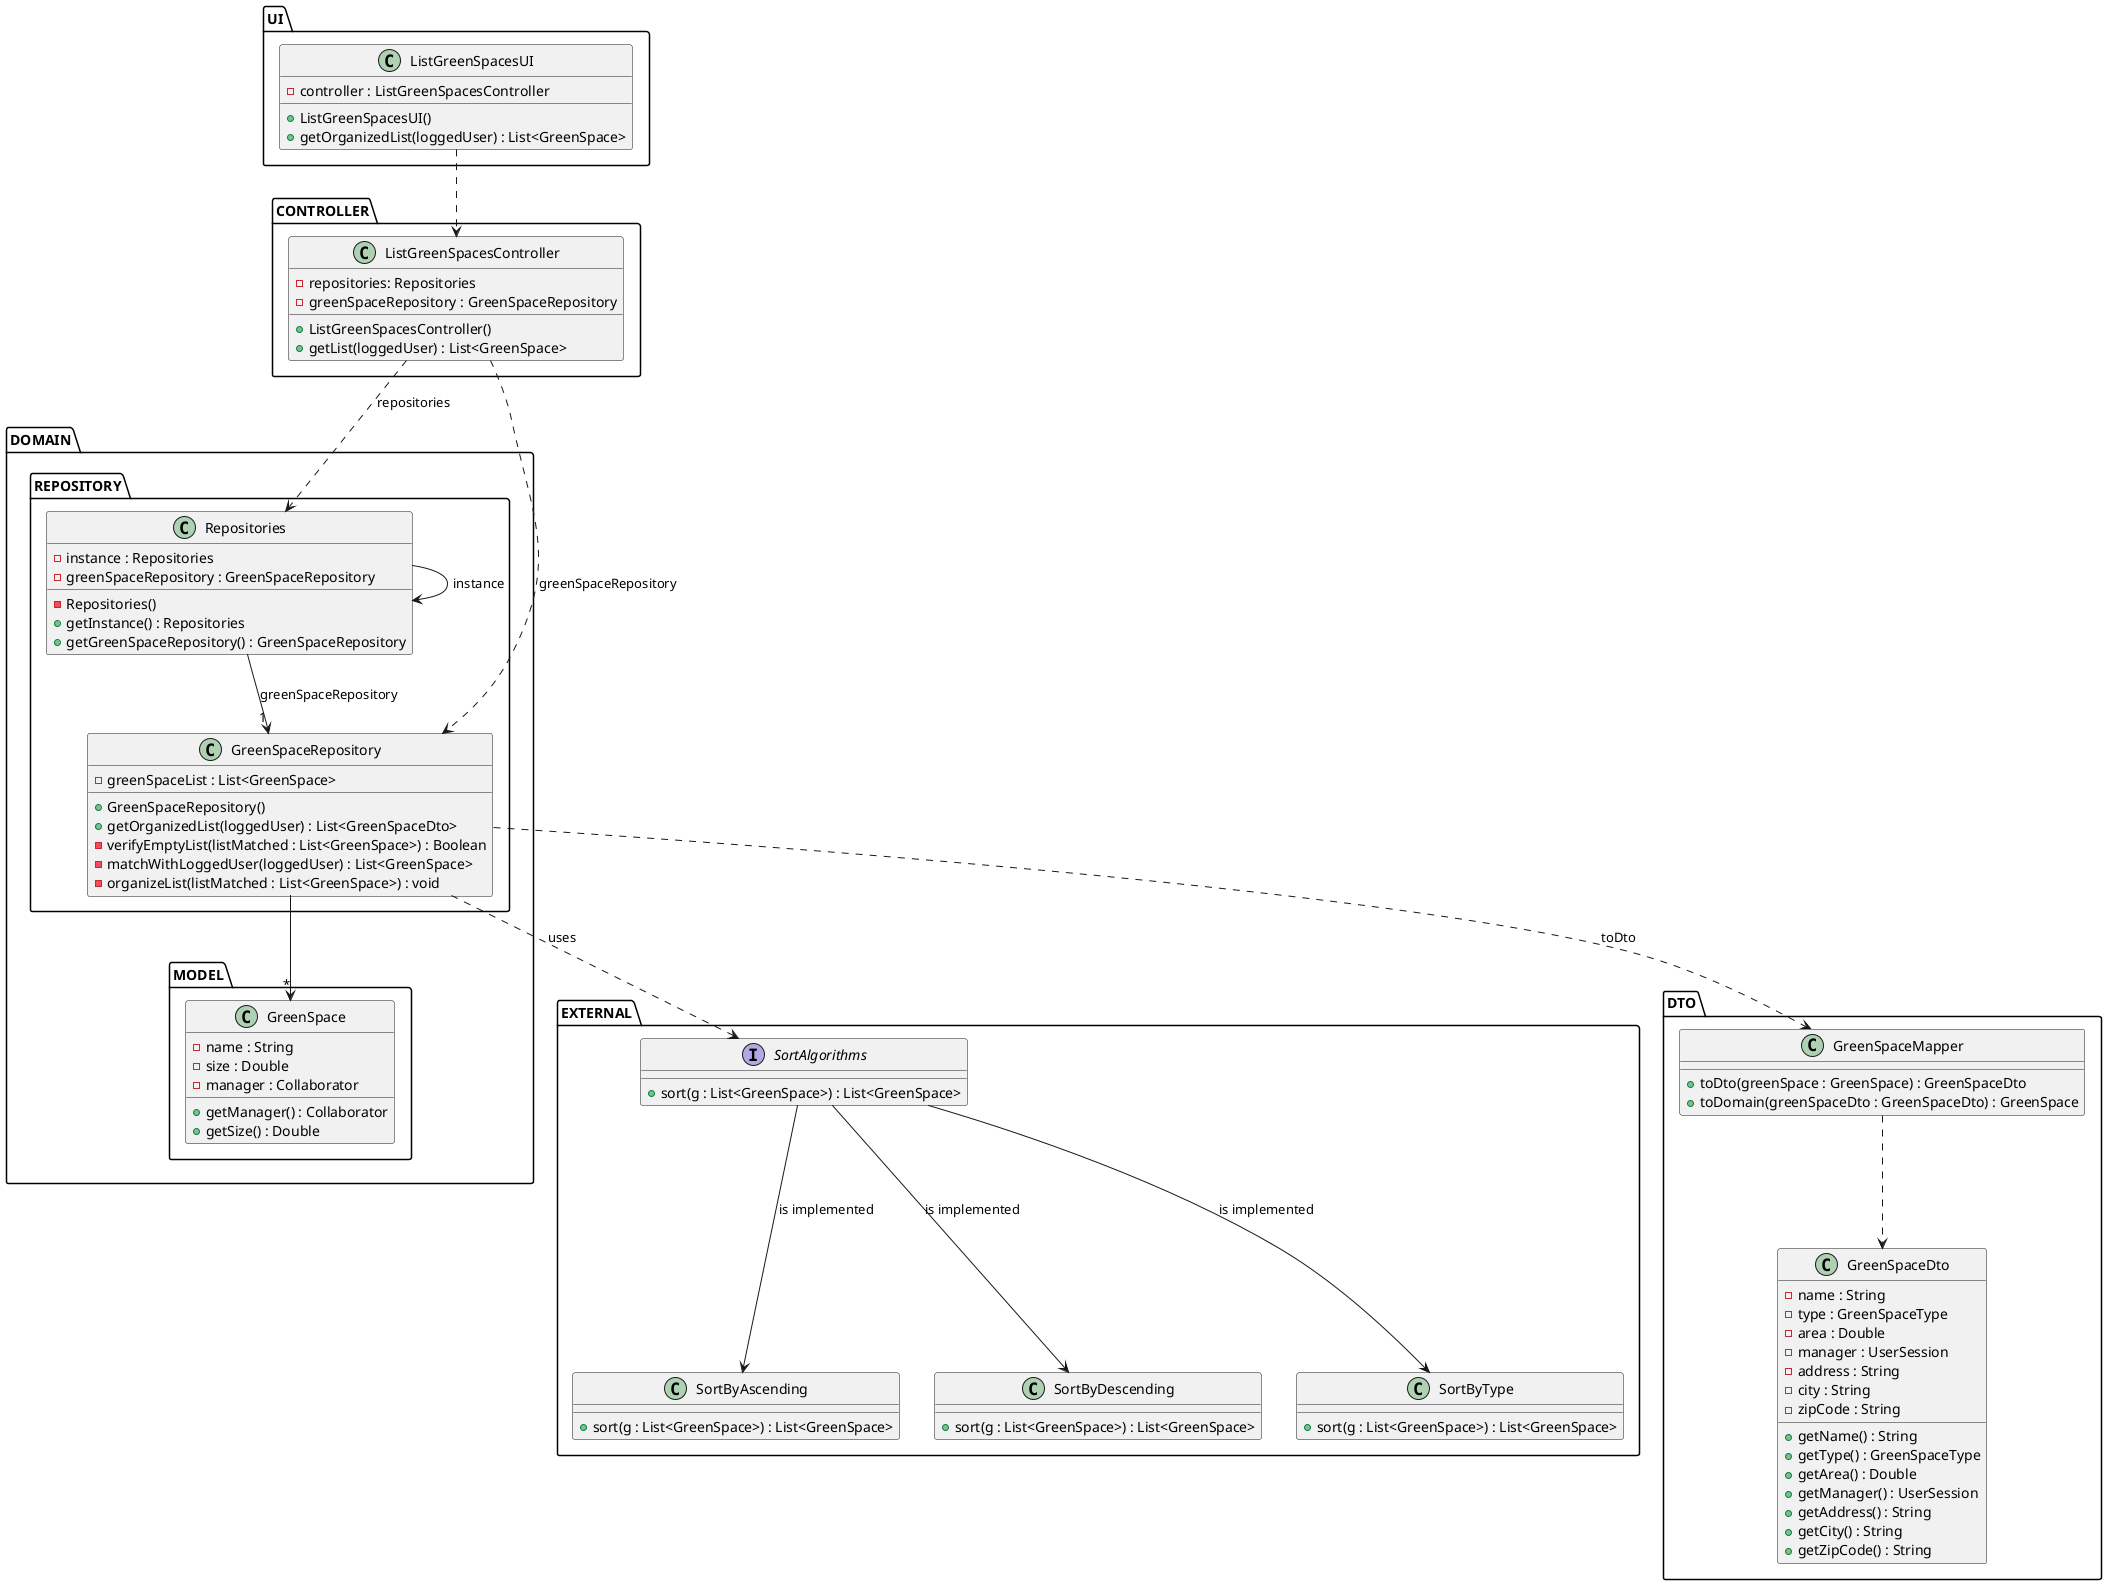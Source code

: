 @startuml
skinparam shadowing false
skinparam line type polyline

'left to right direction
package UI{
    class ListGreenSpacesUI {
        - controller : ListGreenSpacesController
        + ListGreenSpacesUI()
        + getOrganizedList(loggedUser) : List<GreenSpace>
    }
}
package CONTROLLER {
    class ListGreenSpacesController {
        - repositories: Repositories
        - greenSpaceRepository : GreenSpaceRepository

        + ListGreenSpacesController()
        +getList(loggedUser) : List<GreenSpace>
    }
}
package DOMAIN{
package REPOSITORY{
    class Repositories {
        - instance : Repositories
        - greenSpaceRepository : GreenSpaceRepository
        - Repositories()
        + getInstance() : Repositories
        + getGreenSpaceRepository() : GreenSpaceRepository
    }

    class GreenSpaceRepository {
        - greenSpaceList : List<GreenSpace>
        + GreenSpaceRepository()
        + getOrganizedList(loggedUser) : List<GreenSpaceDto>
        - verifyEmptyList(listMatched : List<GreenSpace>) : Boolean
        - matchWithLoggedUser(loggedUser) : List<GreenSpace>
        - organizeList(listMatched : List<GreenSpace>) : void
    }
    }
package MODEL{
    class GreenSpace {
        - name : String
        - size : Double
        - manager : Collaborator
        + getManager() : Collaborator
        + getSize() : Double
    }
    }
    }
    package EXTERNAL{
    interface SortAlgorithms{
    +sort(g : List<GreenSpace>) : List<GreenSpace>
    }
    class SortByAscending{
    +sort(g : List<GreenSpace>) : List<GreenSpace>
    }
    class SortByDescending{
        +sort(g : List<GreenSpace>) : List<GreenSpace>
    }
    class SortByType{
        +sort(g : List<GreenSpace>) : List<GreenSpace>
    }
}
package DTO{
           class GreenSpaceDto{
                - name : String
                - type : GreenSpaceType
                - area : Double
                - manager : UserSession
                - address : String
                - city : String
                - zipCode : String
                + getName() : String
                + getType() : GreenSpaceType
                + getArea() : Double
                + getManager() : UserSession
                + getAddress() : String
                + getCity() : String
                + getZipCode() : String
            }

            class GreenSpaceMapper{
                +toDto(greenSpace : GreenSpace) : GreenSpaceDto
                +toDomain(greenSpaceDto : GreenSpaceDto) : GreenSpace
            }
        }


ListGreenSpacesUI ..> ListGreenSpacesController
ListGreenSpacesController ..> Repositories: repositories
Repositories --> Repositories: instance
ListGreenSpacesController ..> GreenSpaceRepository: greenSpaceRepository
Repositories --> "1"GreenSpaceRepository: greenSpaceRepository
GreenSpaceRepository -->"*" GreenSpace
GreenSpaceRepository ..> GreenSpaceMapper : toDto
GreenSpaceMapper ..> GreenSpaceDto
GreenSpaceRepository ..> SortAlgorithms : uses
SortAlgorithms --> SortByAscending : is implemented
SortAlgorithms --> SortByDescending : is implemented
SortAlgorithms --> SortByType : is implemented


@enduml
